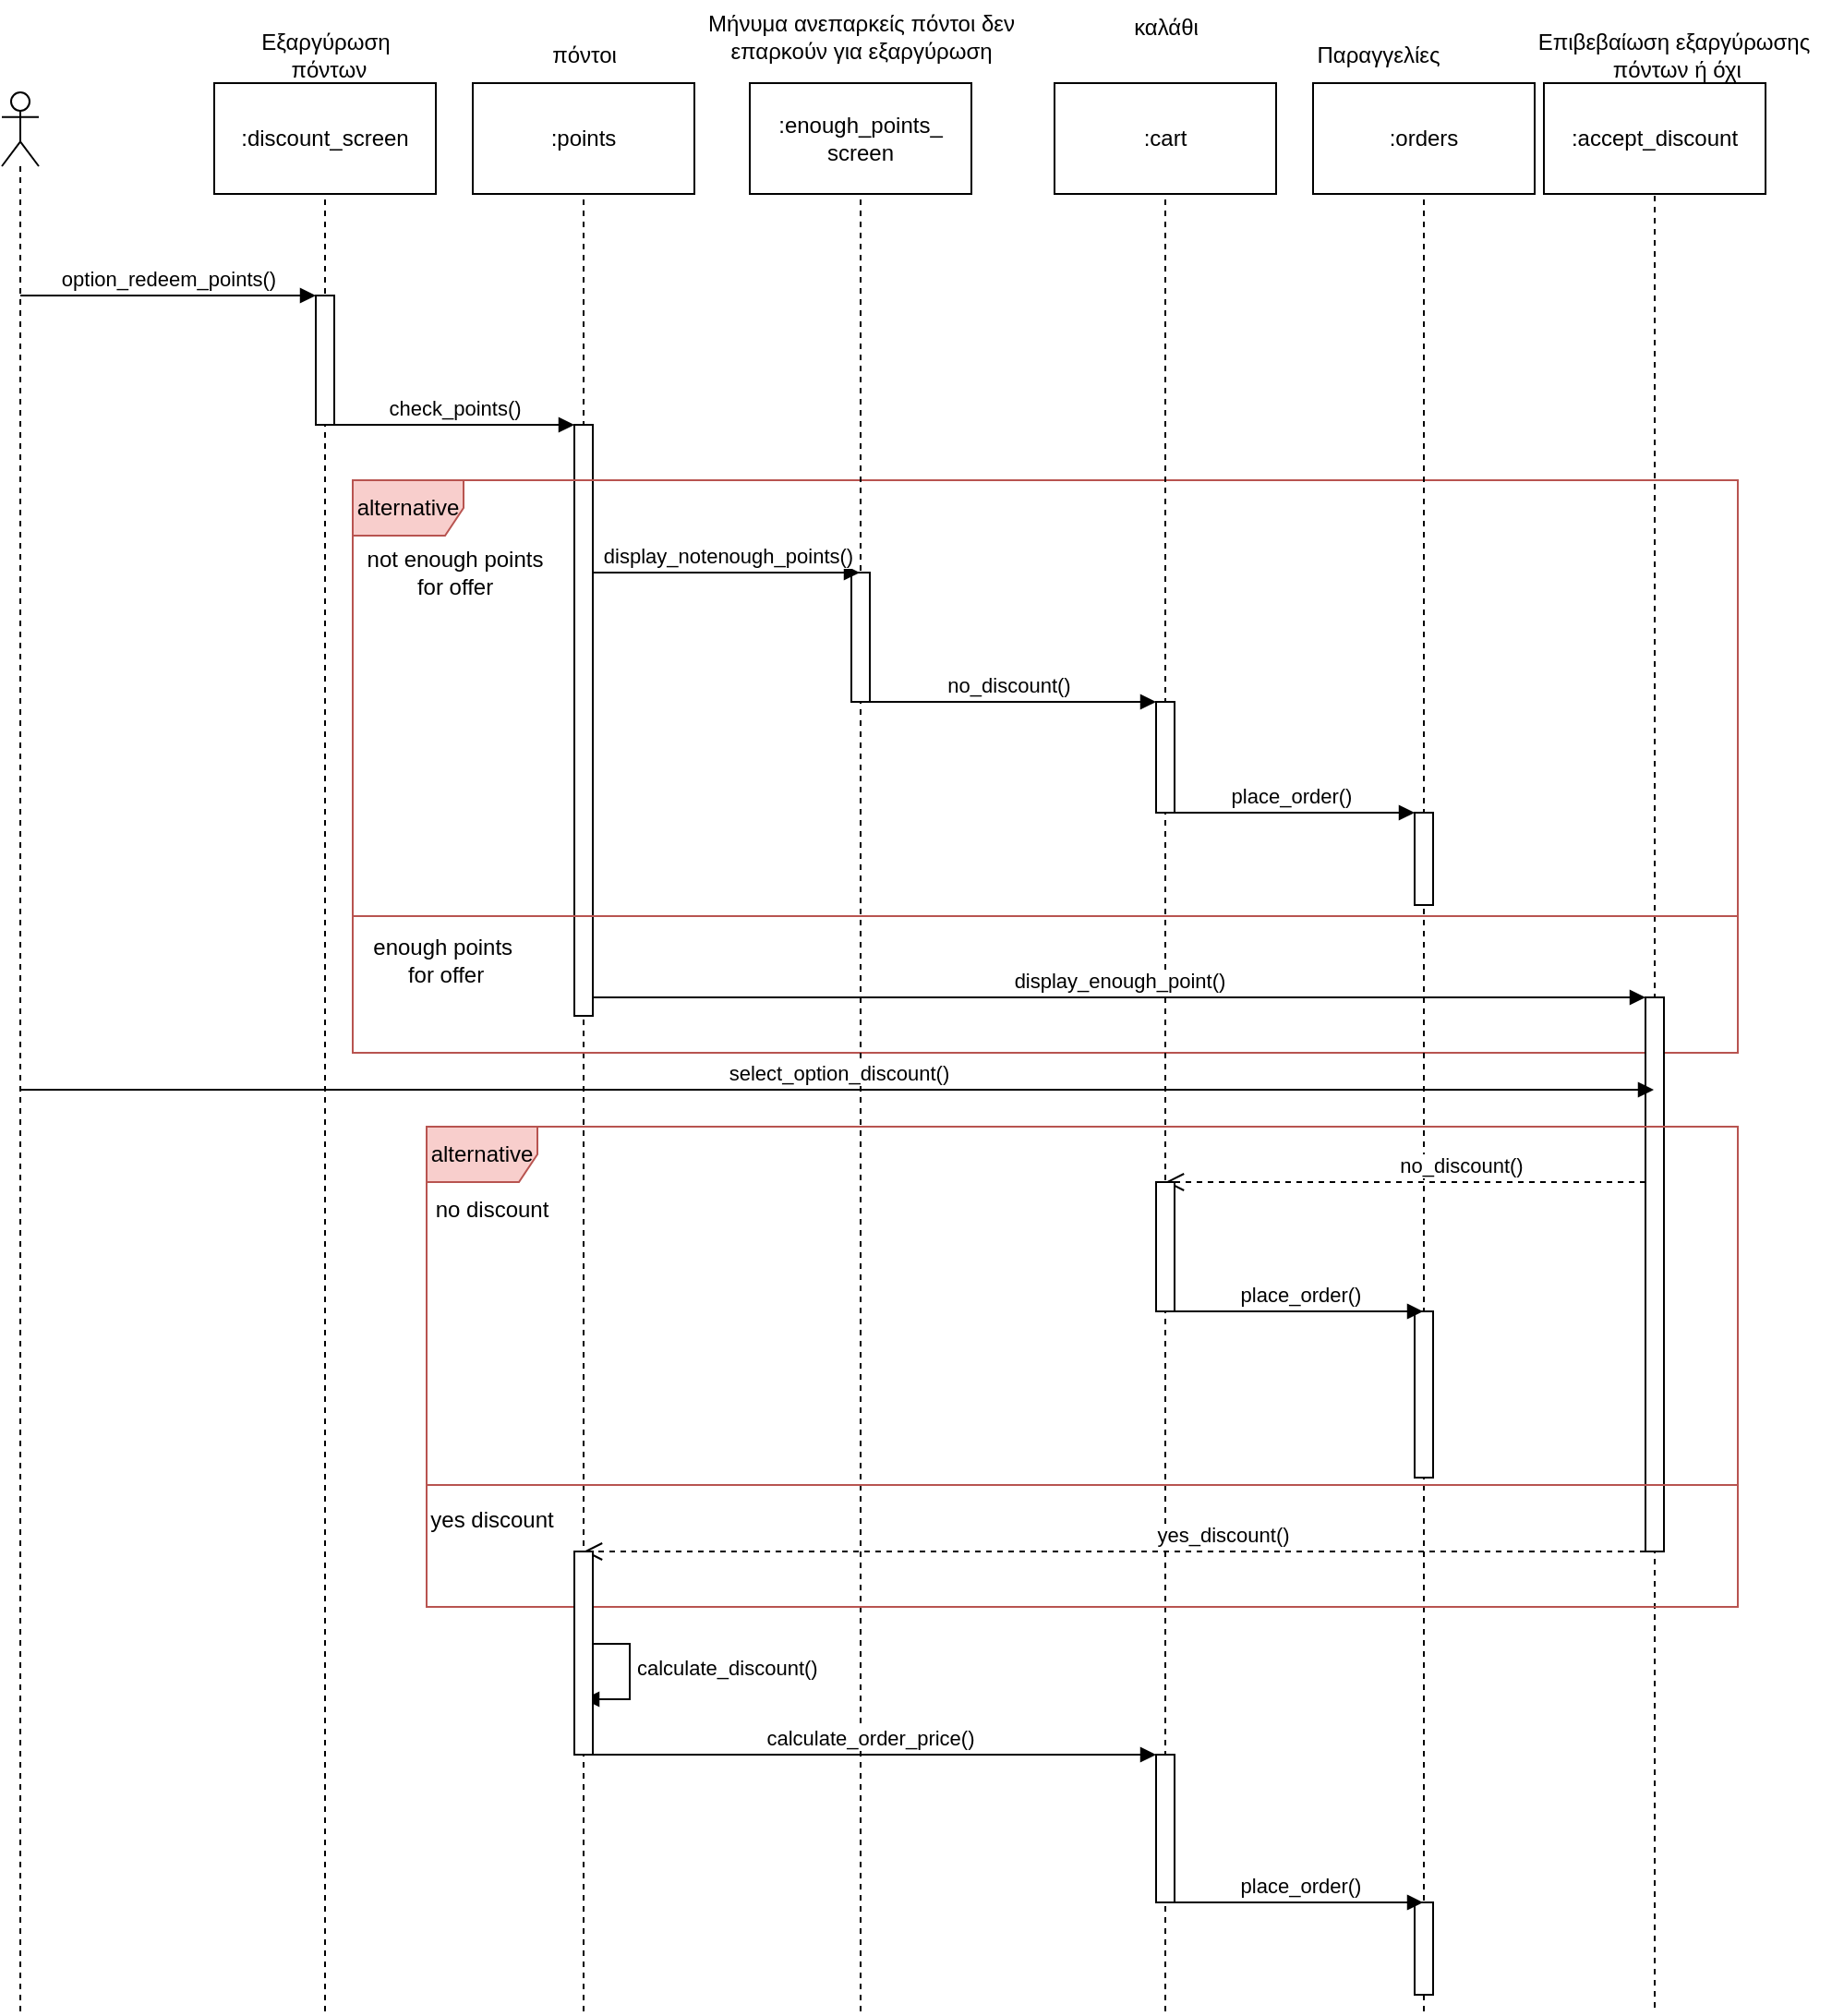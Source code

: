 <mxfile version="21.2.8" type="device">
  <diagram name="Page-1" id="1Qh95ByNqFMj4VLGXkBR">
    <mxGraphModel dx="1036" dy="1706" grid="1" gridSize="10" guides="1" tooltips="1" connect="1" arrows="1" fold="1" page="1" pageScale="1" pageWidth="850" pageHeight="1100" math="0" shadow="0">
      <root>
        <mxCell id="0" />
        <mxCell id="1" parent="0" />
        <mxCell id="mDf0052SrTb-ewjHU_Fc-1" value="" style="shape=umlLifeline;perimeter=lifelinePerimeter;whiteSpace=wrap;html=1;container=1;dropTarget=0;collapsible=0;recursiveResize=0;outlineConnect=0;portConstraint=eastwest;newEdgeStyle={&quot;edgeStyle&quot;:&quot;elbowEdgeStyle&quot;,&quot;elbow&quot;:&quot;vertical&quot;,&quot;curved&quot;:0,&quot;rounded&quot;:0};participant=umlActor;" parent="1" vertex="1">
          <mxGeometry x="90" y="40" width="20" height="1040" as="geometry" />
        </mxCell>
        <mxCell id="mDf0052SrTb-ewjHU_Fc-6" value="" style="shape=umlLifeline;perimeter=lifelinePerimeter;whiteSpace=wrap;html=1;container=1;dropTarget=0;collapsible=0;recursiveResize=0;outlineConnect=0;portConstraint=eastwest;newEdgeStyle={&quot;edgeStyle&quot;:&quot;elbowEdgeStyle&quot;,&quot;elbow&quot;:&quot;vertical&quot;,&quot;curved&quot;:0,&quot;rounded&quot;:0};participant=umlBoundary;" parent="1" vertex="1">
          <mxGeometry x="240" y="40" width="50" height="1040" as="geometry" />
        </mxCell>
        <mxCell id="mDf0052SrTb-ewjHU_Fc-9" value="" style="html=1;points=[];perimeter=orthogonalPerimeter;outlineConnect=0;targetShapes=umlLifeline;portConstraint=eastwest;newEdgeStyle={&quot;edgeStyle&quot;:&quot;elbowEdgeStyle&quot;,&quot;elbow&quot;:&quot;vertical&quot;,&quot;curved&quot;:0,&quot;rounded&quot;:0};" parent="mDf0052SrTb-ewjHU_Fc-6" vertex="1">
          <mxGeometry x="20" y="110" width="10" height="70" as="geometry" />
        </mxCell>
        <mxCell id="mDf0052SrTb-ewjHU_Fc-7" value="Εξαργύρωση&lt;br&gt;&amp;nbsp;πόντων" style="text;html=1;align=center;verticalAlign=middle;resizable=0;points=[];autosize=1;strokeColor=none;fillColor=none;" parent="1" vertex="1">
          <mxGeometry x="220" width="90" height="40" as="geometry" />
        </mxCell>
        <mxCell id="mDf0052SrTb-ewjHU_Fc-10" value="" style="shape=umlLifeline;perimeter=lifelinePerimeter;whiteSpace=wrap;html=1;container=1;dropTarget=0;collapsible=0;recursiveResize=0;outlineConnect=0;portConstraint=eastwest;newEdgeStyle={&quot;edgeStyle&quot;:&quot;elbowEdgeStyle&quot;,&quot;elbow&quot;:&quot;vertical&quot;,&quot;curved&quot;:0,&quot;rounded&quot;:0};participant=umlEntity;" parent="1" vertex="1">
          <mxGeometry x="385" y="40" width="40" height="1040" as="geometry" />
        </mxCell>
        <mxCell id="mDf0052SrTb-ewjHU_Fc-13" value="" style="html=1;points=[];perimeter=orthogonalPerimeter;outlineConnect=0;targetShapes=umlLifeline;portConstraint=eastwest;newEdgeStyle={&quot;edgeStyle&quot;:&quot;elbowEdgeStyle&quot;,&quot;elbow&quot;:&quot;vertical&quot;,&quot;curved&quot;:0,&quot;rounded&quot;:0};" parent="mDf0052SrTb-ewjHU_Fc-10" vertex="1">
          <mxGeometry x="15" y="180" width="10" height="320" as="geometry" />
        </mxCell>
        <mxCell id="mDf0052SrTb-ewjHU_Fc-11" value="πόντοι" style="text;html=1;align=center;verticalAlign=middle;resizable=0;points=[];autosize=1;strokeColor=none;fillColor=none;" parent="1" vertex="1">
          <mxGeometry x="375" y="5" width="60" height="30" as="geometry" />
        </mxCell>
        <mxCell id="mDf0052SrTb-ewjHU_Fc-14" value="alternative" style="shape=umlFrame;whiteSpace=wrap;html=1;pointerEvents=0;fillColor=#f8cecc;strokeColor=#b85450;" parent="1" vertex="1">
          <mxGeometry x="280" y="250" width="750" height="310" as="geometry" />
        </mxCell>
        <mxCell id="mDf0052SrTb-ewjHU_Fc-15" value="not enough points&lt;br&gt;for offer" style="text;html=1;align=center;verticalAlign=middle;resizable=0;points=[];autosize=1;strokeColor=none;fillColor=none;" parent="1" vertex="1">
          <mxGeometry x="275" y="280" width="120" height="40" as="geometry" />
        </mxCell>
        <mxCell id="mDf0052SrTb-ewjHU_Fc-17" value="" style="shape=umlLifeline;perimeter=lifelinePerimeter;whiteSpace=wrap;html=1;container=1;dropTarget=0;collapsible=0;recursiveResize=0;outlineConnect=0;portConstraint=eastwest;newEdgeStyle={&quot;edgeStyle&quot;:&quot;elbowEdgeStyle&quot;,&quot;elbow&quot;:&quot;vertical&quot;,&quot;curved&quot;:0,&quot;rounded&quot;:0};participant=umlBoundary;" parent="1" vertex="1">
          <mxGeometry x="530" y="40" width="50" height="1040" as="geometry" />
        </mxCell>
        <mxCell id="mDf0052SrTb-ewjHU_Fc-20" value="" style="html=1;points=[];perimeter=orthogonalPerimeter;outlineConnect=0;targetShapes=umlLifeline;portConstraint=eastwest;newEdgeStyle={&quot;edgeStyle&quot;:&quot;elbowEdgeStyle&quot;,&quot;elbow&quot;:&quot;vertical&quot;,&quot;curved&quot;:0,&quot;rounded&quot;:0};" parent="mDf0052SrTb-ewjHU_Fc-17" vertex="1">
          <mxGeometry x="20" y="260" width="10" height="70" as="geometry" />
        </mxCell>
        <mxCell id="mDf0052SrTb-ewjHU_Fc-18" value="Mήνυμα ανεπαρκείς πόντοι δεν &lt;br&gt;επαρκούν για εξαργύρωση" style="text;html=1;align=center;verticalAlign=middle;resizable=0;points=[];autosize=1;strokeColor=none;fillColor=none;" parent="1" vertex="1">
          <mxGeometry x="460" y="-10" width="190" height="40" as="geometry" />
        </mxCell>
        <mxCell id="mDf0052SrTb-ewjHU_Fc-21" value="" style="shape=umlLifeline;perimeter=lifelinePerimeter;whiteSpace=wrap;html=1;container=1;dropTarget=0;collapsible=0;recursiveResize=0;outlineConnect=0;portConstraint=eastwest;newEdgeStyle={&quot;edgeStyle&quot;:&quot;elbowEdgeStyle&quot;,&quot;elbow&quot;:&quot;vertical&quot;,&quot;curved&quot;:0,&quot;rounded&quot;:0};participant=umlEntity;" parent="1" vertex="1">
          <mxGeometry x="700" y="40" width="40" height="1040" as="geometry" />
        </mxCell>
        <mxCell id="mDf0052SrTb-ewjHU_Fc-24" value="" style="html=1;points=[];perimeter=orthogonalPerimeter;outlineConnect=0;targetShapes=umlLifeline;portConstraint=eastwest;newEdgeStyle={&quot;edgeStyle&quot;:&quot;elbowEdgeStyle&quot;,&quot;elbow&quot;:&quot;vertical&quot;,&quot;curved&quot;:0,&quot;rounded&quot;:0};" parent="mDf0052SrTb-ewjHU_Fc-21" vertex="1">
          <mxGeometry x="15" y="330" width="10" height="60" as="geometry" />
        </mxCell>
        <mxCell id="mDf0052SrTb-ewjHU_Fc-51" value="" style="html=1;points=[];perimeter=orthogonalPerimeter;outlineConnect=0;targetShapes=umlLifeline;portConstraint=eastwest;newEdgeStyle={&quot;edgeStyle&quot;:&quot;elbowEdgeStyle&quot;,&quot;elbow&quot;:&quot;vertical&quot;,&quot;curved&quot;:0,&quot;rounded&quot;:0};" parent="mDf0052SrTb-ewjHU_Fc-21" vertex="1">
          <mxGeometry x="15" y="900" width="10" height="80" as="geometry" />
        </mxCell>
        <mxCell id="mDf0052SrTb-ewjHU_Fc-22" value="Παραγγελίες" style="text;html=1;align=center;verticalAlign=middle;resizable=0;points=[];autosize=1;strokeColor=none;fillColor=none;" parent="1" vertex="1">
          <mxGeometry x="790" y="5" width="90" height="30" as="geometry" />
        </mxCell>
        <mxCell id="mDf0052SrTb-ewjHU_Fc-25" value="καλάθι" style="text;html=1;align=center;verticalAlign=middle;resizable=0;points=[];autosize=1;strokeColor=none;fillColor=none;" parent="1" vertex="1">
          <mxGeometry x="690" y="-10" width="60" height="30" as="geometry" />
        </mxCell>
        <mxCell id="mDf0052SrTb-ewjHU_Fc-28" value="" style="shape=umlLifeline;perimeter=lifelinePerimeter;whiteSpace=wrap;html=1;container=1;dropTarget=0;collapsible=0;recursiveResize=0;outlineConnect=0;portConstraint=eastwest;newEdgeStyle={&quot;edgeStyle&quot;:&quot;elbowEdgeStyle&quot;,&quot;elbow&quot;:&quot;vertical&quot;,&quot;curved&quot;:0,&quot;rounded&quot;:0};participant=umlEntity;" parent="1" vertex="1">
          <mxGeometry x="840" y="40" width="40" height="1040" as="geometry" />
        </mxCell>
        <mxCell id="mDf0052SrTb-ewjHU_Fc-30" value="" style="html=1;points=[];perimeter=orthogonalPerimeter;outlineConnect=0;targetShapes=umlLifeline;portConstraint=eastwest;newEdgeStyle={&quot;edgeStyle&quot;:&quot;elbowEdgeStyle&quot;,&quot;elbow&quot;:&quot;vertical&quot;,&quot;curved&quot;:0,&quot;rounded&quot;:0};" parent="mDf0052SrTb-ewjHU_Fc-28" vertex="1">
          <mxGeometry x="15" y="390" width="10" height="50" as="geometry" />
        </mxCell>
        <mxCell id="mDf0052SrTb-ewjHU_Fc-42" value="" style="html=1;points=[];perimeter=orthogonalPerimeter;outlineConnect=0;targetShapes=umlLifeline;portConstraint=eastwest;newEdgeStyle={&quot;edgeStyle&quot;:&quot;elbowEdgeStyle&quot;,&quot;elbow&quot;:&quot;vertical&quot;,&quot;curved&quot;:0,&quot;rounded&quot;:0};" parent="mDf0052SrTb-ewjHU_Fc-28" vertex="1">
          <mxGeometry x="15" y="660" width="10" height="90" as="geometry" />
        </mxCell>
        <mxCell id="mDf0052SrTb-ewjHU_Fc-53" value="" style="html=1;points=[];perimeter=orthogonalPerimeter;outlineConnect=0;targetShapes=umlLifeline;portConstraint=eastwest;newEdgeStyle={&quot;edgeStyle&quot;:&quot;elbowEdgeStyle&quot;,&quot;elbow&quot;:&quot;vertical&quot;,&quot;curved&quot;:0,&quot;rounded&quot;:0};" parent="mDf0052SrTb-ewjHU_Fc-28" vertex="1">
          <mxGeometry x="15" y="980" width="10" height="50" as="geometry" />
        </mxCell>
        <mxCell id="mDf0052SrTb-ewjHU_Fc-32" value="enough points&amp;nbsp;&lt;br&gt;for offer" style="text;html=1;align=center;verticalAlign=middle;resizable=0;points=[];autosize=1;strokeColor=none;fillColor=none;" parent="1" vertex="1">
          <mxGeometry x="280" y="490" width="100" height="40" as="geometry" />
        </mxCell>
        <mxCell id="mDf0052SrTb-ewjHU_Fc-33" value="" style="shape=umlLifeline;perimeter=lifelinePerimeter;whiteSpace=wrap;html=1;container=1;dropTarget=0;collapsible=0;recursiveResize=0;outlineConnect=0;portConstraint=eastwest;newEdgeStyle={&quot;edgeStyle&quot;:&quot;elbowEdgeStyle&quot;,&quot;elbow&quot;:&quot;vertical&quot;,&quot;curved&quot;:0,&quot;rounded&quot;:0};participant=umlBoundary;" parent="1" vertex="1">
          <mxGeometry x="960" y="50" width="50" height="1030" as="geometry" />
        </mxCell>
        <mxCell id="mDf0052SrTb-ewjHU_Fc-36" value="" style="html=1;points=[];perimeter=orthogonalPerimeter;outlineConnect=0;targetShapes=umlLifeline;portConstraint=eastwest;newEdgeStyle={&quot;edgeStyle&quot;:&quot;elbowEdgeStyle&quot;,&quot;elbow&quot;:&quot;vertical&quot;,&quot;curved&quot;:0,&quot;rounded&quot;:0};" parent="mDf0052SrTb-ewjHU_Fc-33" vertex="1">
          <mxGeometry x="20" y="480" width="10" height="300" as="geometry" />
        </mxCell>
        <mxCell id="mDf0052SrTb-ewjHU_Fc-34" value="Επιβεβαίωση εξαργύρωσης&lt;br&gt;&amp;nbsp;πόντων ή όχι" style="text;html=1;align=center;verticalAlign=middle;resizable=0;points=[];autosize=1;strokeColor=none;fillColor=none;" parent="1" vertex="1">
          <mxGeometry x="910" width="170" height="40" as="geometry" />
        </mxCell>
        <mxCell id="mDf0052SrTb-ewjHU_Fc-37" value="alternative" style="shape=umlFrame;whiteSpace=wrap;html=1;pointerEvents=0;fillColor=#f8cecc;strokeColor=#b85450;" parent="1" vertex="1">
          <mxGeometry x="320" y="600" width="710" height="260" as="geometry" />
        </mxCell>
        <mxCell id="mDf0052SrTb-ewjHU_Fc-39" value="no discount" style="text;html=1;align=center;verticalAlign=middle;resizable=0;points=[];autosize=1;strokeColor=none;fillColor=none;" parent="1" vertex="1">
          <mxGeometry x="315" y="630" width="80" height="30" as="geometry" />
        </mxCell>
        <mxCell id="mDf0052SrTb-ewjHU_Fc-40" value="no_discount()" style="html=1;verticalAlign=bottom;endArrow=open;dashed=1;endSize=8;edgeStyle=elbowEdgeStyle;elbow=vertical;curved=0;rounded=0;" parent="1" source="mDf0052SrTb-ewjHU_Fc-36" target="mDf0052SrTb-ewjHU_Fc-21" edge="1">
          <mxGeometry x="-0.232" relative="1" as="geometry">
            <mxPoint x="950" y="630" as="sourcePoint" />
            <mxPoint x="870" y="630" as="targetPoint" />
            <Array as="points">
              <mxPoint x="950" y="630" />
              <mxPoint x="760" y="640" />
            </Array>
            <mxPoint as="offset" />
          </mxGeometry>
        </mxCell>
        <mxCell id="mDf0052SrTb-ewjHU_Fc-41" value="" style="html=1;points=[];perimeter=orthogonalPerimeter;outlineConnect=0;targetShapes=umlLifeline;portConstraint=eastwest;newEdgeStyle={&quot;edgeStyle&quot;:&quot;elbowEdgeStyle&quot;,&quot;elbow&quot;:&quot;vertical&quot;,&quot;curved&quot;:0,&quot;rounded&quot;:0};" parent="1" vertex="1">
          <mxGeometry x="715" y="630" width="10" height="70" as="geometry" />
        </mxCell>
        <mxCell id="mDf0052SrTb-ewjHU_Fc-45" value="yes discount" style="text;html=1;align=center;verticalAlign=middle;resizable=0;points=[];autosize=1;strokeColor=none;fillColor=none;" parent="1" vertex="1">
          <mxGeometry x="310" y="798" width="90" height="30" as="geometry" />
        </mxCell>
        <mxCell id="mDf0052SrTb-ewjHU_Fc-46" value="yes_discount()" style="html=1;verticalAlign=bottom;endArrow=open;dashed=1;endSize=8;edgeStyle=elbowEdgeStyle;elbow=vertical;curved=0;rounded=0;" parent="1" source="mDf0052SrTb-ewjHU_Fc-36" target="mDf0052SrTb-ewjHU_Fc-10" edge="1">
          <mxGeometry x="-0.201" relative="1" as="geometry">
            <mxPoint x="970" y="828" as="sourcePoint" />
            <mxPoint x="890" y="828" as="targetPoint" />
            <Array as="points">
              <mxPoint x="950" y="830" />
              <mxPoint x="440" y="770" />
            </Array>
            <mxPoint as="offset" />
          </mxGeometry>
        </mxCell>
        <mxCell id="mDf0052SrTb-ewjHU_Fc-48" value="calculate_discount()" style="html=1;align=left;spacingLeft=2;endArrow=block;rounded=0;edgeStyle=orthogonalEdgeStyle;curved=0;rounded=0;" parent="1" edge="1">
          <mxGeometry x="0.012" relative="1" as="geometry">
            <mxPoint x="400" y="880" as="sourcePoint" />
            <Array as="points">
              <mxPoint x="430" y="910" />
            </Array>
            <mxPoint x="405" y="910" as="targetPoint" />
            <mxPoint as="offset" />
          </mxGeometry>
        </mxCell>
        <mxCell id="mDf0052SrTb-ewjHU_Fc-49" value="" style="html=1;points=[];perimeter=orthogonalPerimeter;outlineConnect=0;targetShapes=umlLifeline;portConstraint=eastwest;newEdgeStyle={&quot;edgeStyle&quot;:&quot;elbowEdgeStyle&quot;,&quot;elbow&quot;:&quot;vertical&quot;,&quot;curved&quot;:0,&quot;rounded&quot;:0};" parent="1" vertex="1">
          <mxGeometry x="400" y="830" width="10" height="110" as="geometry" />
        </mxCell>
        <mxCell id="iBKVi0L9argUnImygI7G-2" value=":points" style="whiteSpace=wrap;html=1;" parent="1" vertex="1">
          <mxGeometry x="345" y="35" width="120" height="60" as="geometry" />
        </mxCell>
        <mxCell id="iBKVi0L9argUnImygI7G-3" value=":enough_points_&lt;br&gt;screen" style="whiteSpace=wrap;html=1;" parent="1" vertex="1">
          <mxGeometry x="495" y="35" width="120" height="60" as="geometry" />
        </mxCell>
        <mxCell id="iBKVi0L9argUnImygI7G-4" value=":cart" style="whiteSpace=wrap;html=1;" parent="1" vertex="1">
          <mxGeometry x="660" y="35" width="120" height="60" as="geometry" />
        </mxCell>
        <mxCell id="iBKVi0L9argUnImygI7G-5" value=":orders" style="whiteSpace=wrap;html=1;" parent="1" vertex="1">
          <mxGeometry x="800" y="35" width="120" height="60" as="geometry" />
        </mxCell>
        <mxCell id="iBKVi0L9argUnImygI7G-6" value=":accept_discount" style="whiteSpace=wrap;html=1;" parent="1" vertex="1">
          <mxGeometry x="925" y="35" width="120" height="60" as="geometry" />
        </mxCell>
        <mxCell id="iBKVi0L9argUnImygI7G-7" value=":discount_screen" style="whiteSpace=wrap;html=1;" parent="1" vertex="1">
          <mxGeometry x="205" y="35" width="120" height="60" as="geometry" />
        </mxCell>
        <mxCell id="1wd2yFnwQarzXm_9RpHX-1" value="option_redeem_points()" style="html=1;verticalAlign=bottom;endArrow=block;edgeStyle=elbowEdgeStyle;elbow=vertical;curved=0;rounded=0;" parent="1" source="mDf0052SrTb-ewjHU_Fc-1" target="mDf0052SrTb-ewjHU_Fc-9" edge="1">
          <mxGeometry width="80" relative="1" as="geometry">
            <mxPoint x="140" y="150" as="sourcePoint" />
            <mxPoint x="220" y="150" as="targetPoint" />
            <Array as="points">
              <mxPoint x="180" y="150" />
            </Array>
            <mxPoint as="offset" />
          </mxGeometry>
        </mxCell>
        <mxCell id="1wd2yFnwQarzXm_9RpHX-2" value="check_points()" style="html=1;verticalAlign=bottom;endArrow=block;edgeStyle=elbowEdgeStyle;elbow=vertical;curved=0;rounded=0;" parent="1" source="mDf0052SrTb-ewjHU_Fc-9" target="mDf0052SrTb-ewjHU_Fc-13" edge="1">
          <mxGeometry width="80" relative="1" as="geometry">
            <mxPoint x="295" y="220" as="sourcePoint" />
            <mxPoint x="375" y="220" as="targetPoint" />
            <Array as="points">
              <mxPoint x="360" y="220" />
            </Array>
          </mxGeometry>
        </mxCell>
        <mxCell id="1wd2yFnwQarzXm_9RpHX-3" value="display_notenough_points()" style="html=1;verticalAlign=bottom;endArrow=block;edgeStyle=elbowEdgeStyle;elbow=vertical;curved=0;rounded=0;" parent="1" source="mDf0052SrTb-ewjHU_Fc-13" target="mDf0052SrTb-ewjHU_Fc-17" edge="1">
          <mxGeometry width="80" relative="1" as="geometry">
            <mxPoint x="450" y="299.5" as="sourcePoint" />
            <mxPoint x="530" y="299.5" as="targetPoint" />
            <Array as="points">
              <mxPoint x="510" y="300" />
              <mxPoint x="530" y="310" />
              <mxPoint x="380" y="300" />
            </Array>
          </mxGeometry>
        </mxCell>
        <mxCell id="1wd2yFnwQarzXm_9RpHX-4" value="no_discount()" style="html=1;verticalAlign=bottom;endArrow=block;edgeStyle=elbowEdgeStyle;elbow=vertical;curved=0;rounded=0;" parent="1" source="mDf0052SrTb-ewjHU_Fc-17" target="mDf0052SrTb-ewjHU_Fc-24" edge="1">
          <mxGeometry width="80" relative="1" as="geometry">
            <mxPoint x="600" y="374.5" as="sourcePoint" />
            <mxPoint x="680" y="374.5" as="targetPoint" />
            <Array as="points">
              <mxPoint x="600" y="370" />
              <mxPoint x="560" y="370" />
            </Array>
          </mxGeometry>
        </mxCell>
        <mxCell id="1wd2yFnwQarzXm_9RpHX-5" value="place_order()" style="html=1;verticalAlign=bottom;endArrow=block;edgeStyle=elbowEdgeStyle;elbow=vertical;curved=0;rounded=0;" parent="1" source="mDf0052SrTb-ewjHU_Fc-21" target="mDf0052SrTb-ewjHU_Fc-30" edge="1">
          <mxGeometry width="80" relative="1" as="geometry">
            <mxPoint x="750" y="430" as="sourcePoint" />
            <mxPoint x="830" y="430" as="targetPoint" />
            <Array as="points">
              <mxPoint x="770" y="430" />
            </Array>
            <mxPoint as="offset" />
          </mxGeometry>
        </mxCell>
        <mxCell id="1wd2yFnwQarzXm_9RpHX-6" value="display_enough_point()" style="html=1;verticalAlign=bottom;endArrow=block;edgeStyle=elbowEdgeStyle;elbow=vertical;curved=0;rounded=0;" parent="1" source="mDf0052SrTb-ewjHU_Fc-13" target="mDf0052SrTb-ewjHU_Fc-36" edge="1">
          <mxGeometry width="80" relative="1" as="geometry">
            <mxPoint x="620" y="540" as="sourcePoint" />
            <mxPoint x="700" y="540" as="targetPoint" />
            <Array as="points">
              <mxPoint x="830" y="530" />
              <mxPoint x="710" y="540" />
            </Array>
          </mxGeometry>
        </mxCell>
        <mxCell id="1wd2yFnwQarzXm_9RpHX-7" value="select_option_discount()" style="html=1;verticalAlign=bottom;endArrow=block;edgeStyle=elbowEdgeStyle;elbow=vertical;curved=0;rounded=0;" parent="1" source="mDf0052SrTb-ewjHU_Fc-1" target="mDf0052SrTb-ewjHU_Fc-33" edge="1">
          <mxGeometry width="80" relative="1" as="geometry">
            <mxPoint x="490" y="490" as="sourcePoint" />
            <mxPoint x="570" y="490" as="targetPoint" />
            <Array as="points">
              <mxPoint x="640" y="580" />
            </Array>
          </mxGeometry>
        </mxCell>
        <mxCell id="1wd2yFnwQarzXm_9RpHX-8" value="place_order()" style="html=1;verticalAlign=bottom;endArrow=block;edgeStyle=elbowEdgeStyle;elbow=vertical;curved=0;rounded=0;" parent="1" source="mDf0052SrTb-ewjHU_Fc-41" target="mDf0052SrTb-ewjHU_Fc-28" edge="1">
          <mxGeometry width="80" relative="1" as="geometry">
            <mxPoint x="750" y="700" as="sourcePoint" />
            <mxPoint x="830" y="700" as="targetPoint" />
            <Array as="points">
              <mxPoint x="760" y="700" />
            </Array>
          </mxGeometry>
        </mxCell>
        <mxCell id="1wd2yFnwQarzXm_9RpHX-9" value="calculate_order_price()" style="html=1;verticalAlign=bottom;endArrow=block;edgeStyle=elbowEdgeStyle;elbow=vertical;curved=0;rounded=0;" parent="1" source="mDf0052SrTb-ewjHU_Fc-10" target="mDf0052SrTb-ewjHU_Fc-51" edge="1">
          <mxGeometry width="80" relative="1" as="geometry">
            <mxPoint x="580" y="980" as="sourcePoint" />
            <mxPoint x="660" y="980" as="targetPoint" />
            <Array as="points">
              <mxPoint x="620" y="940" />
            </Array>
          </mxGeometry>
        </mxCell>
        <mxCell id="1wd2yFnwQarzXm_9RpHX-10" value="place_order()" style="html=1;verticalAlign=bottom;endArrow=block;edgeStyle=elbowEdgeStyle;elbow=vertical;curved=0;rounded=0;" parent="1" source="mDf0052SrTb-ewjHU_Fc-51" target="mDf0052SrTb-ewjHU_Fc-28" edge="1">
          <mxGeometry width="80" relative="1" as="geometry">
            <mxPoint x="740" y="1020" as="sourcePoint" />
            <mxPoint x="820" y="1020" as="targetPoint" />
            <Array as="points">
              <mxPoint x="830" y="1020" />
            </Array>
            <mxPoint as="offset" />
          </mxGeometry>
        </mxCell>
        <mxCell id="4fCi1Axcp7MfjvjyMpst-1" value="" style="line;strokeWidth=1;fillColor=#f8cecc;align=left;verticalAlign=middle;spacingTop=-1;spacingLeft=3;spacingRight=3;rotatable=0;labelPosition=right;points=[];portConstraint=eastwest;strokeColor=#b85450;" parent="1" vertex="1">
          <mxGeometry x="280" y="482" width="750" height="8" as="geometry" />
        </mxCell>
        <mxCell id="4fCi1Axcp7MfjvjyMpst-2" value="" style="line;strokeWidth=1;fillColor=#f8cecc;align=left;verticalAlign=middle;spacingTop=-1;spacingLeft=3;spacingRight=3;rotatable=0;labelPosition=right;points=[];portConstraint=eastwest;strokeColor=#b85450;" parent="1" vertex="1">
          <mxGeometry x="320" y="790" width="710" height="8" as="geometry" />
        </mxCell>
      </root>
    </mxGraphModel>
  </diagram>
</mxfile>
